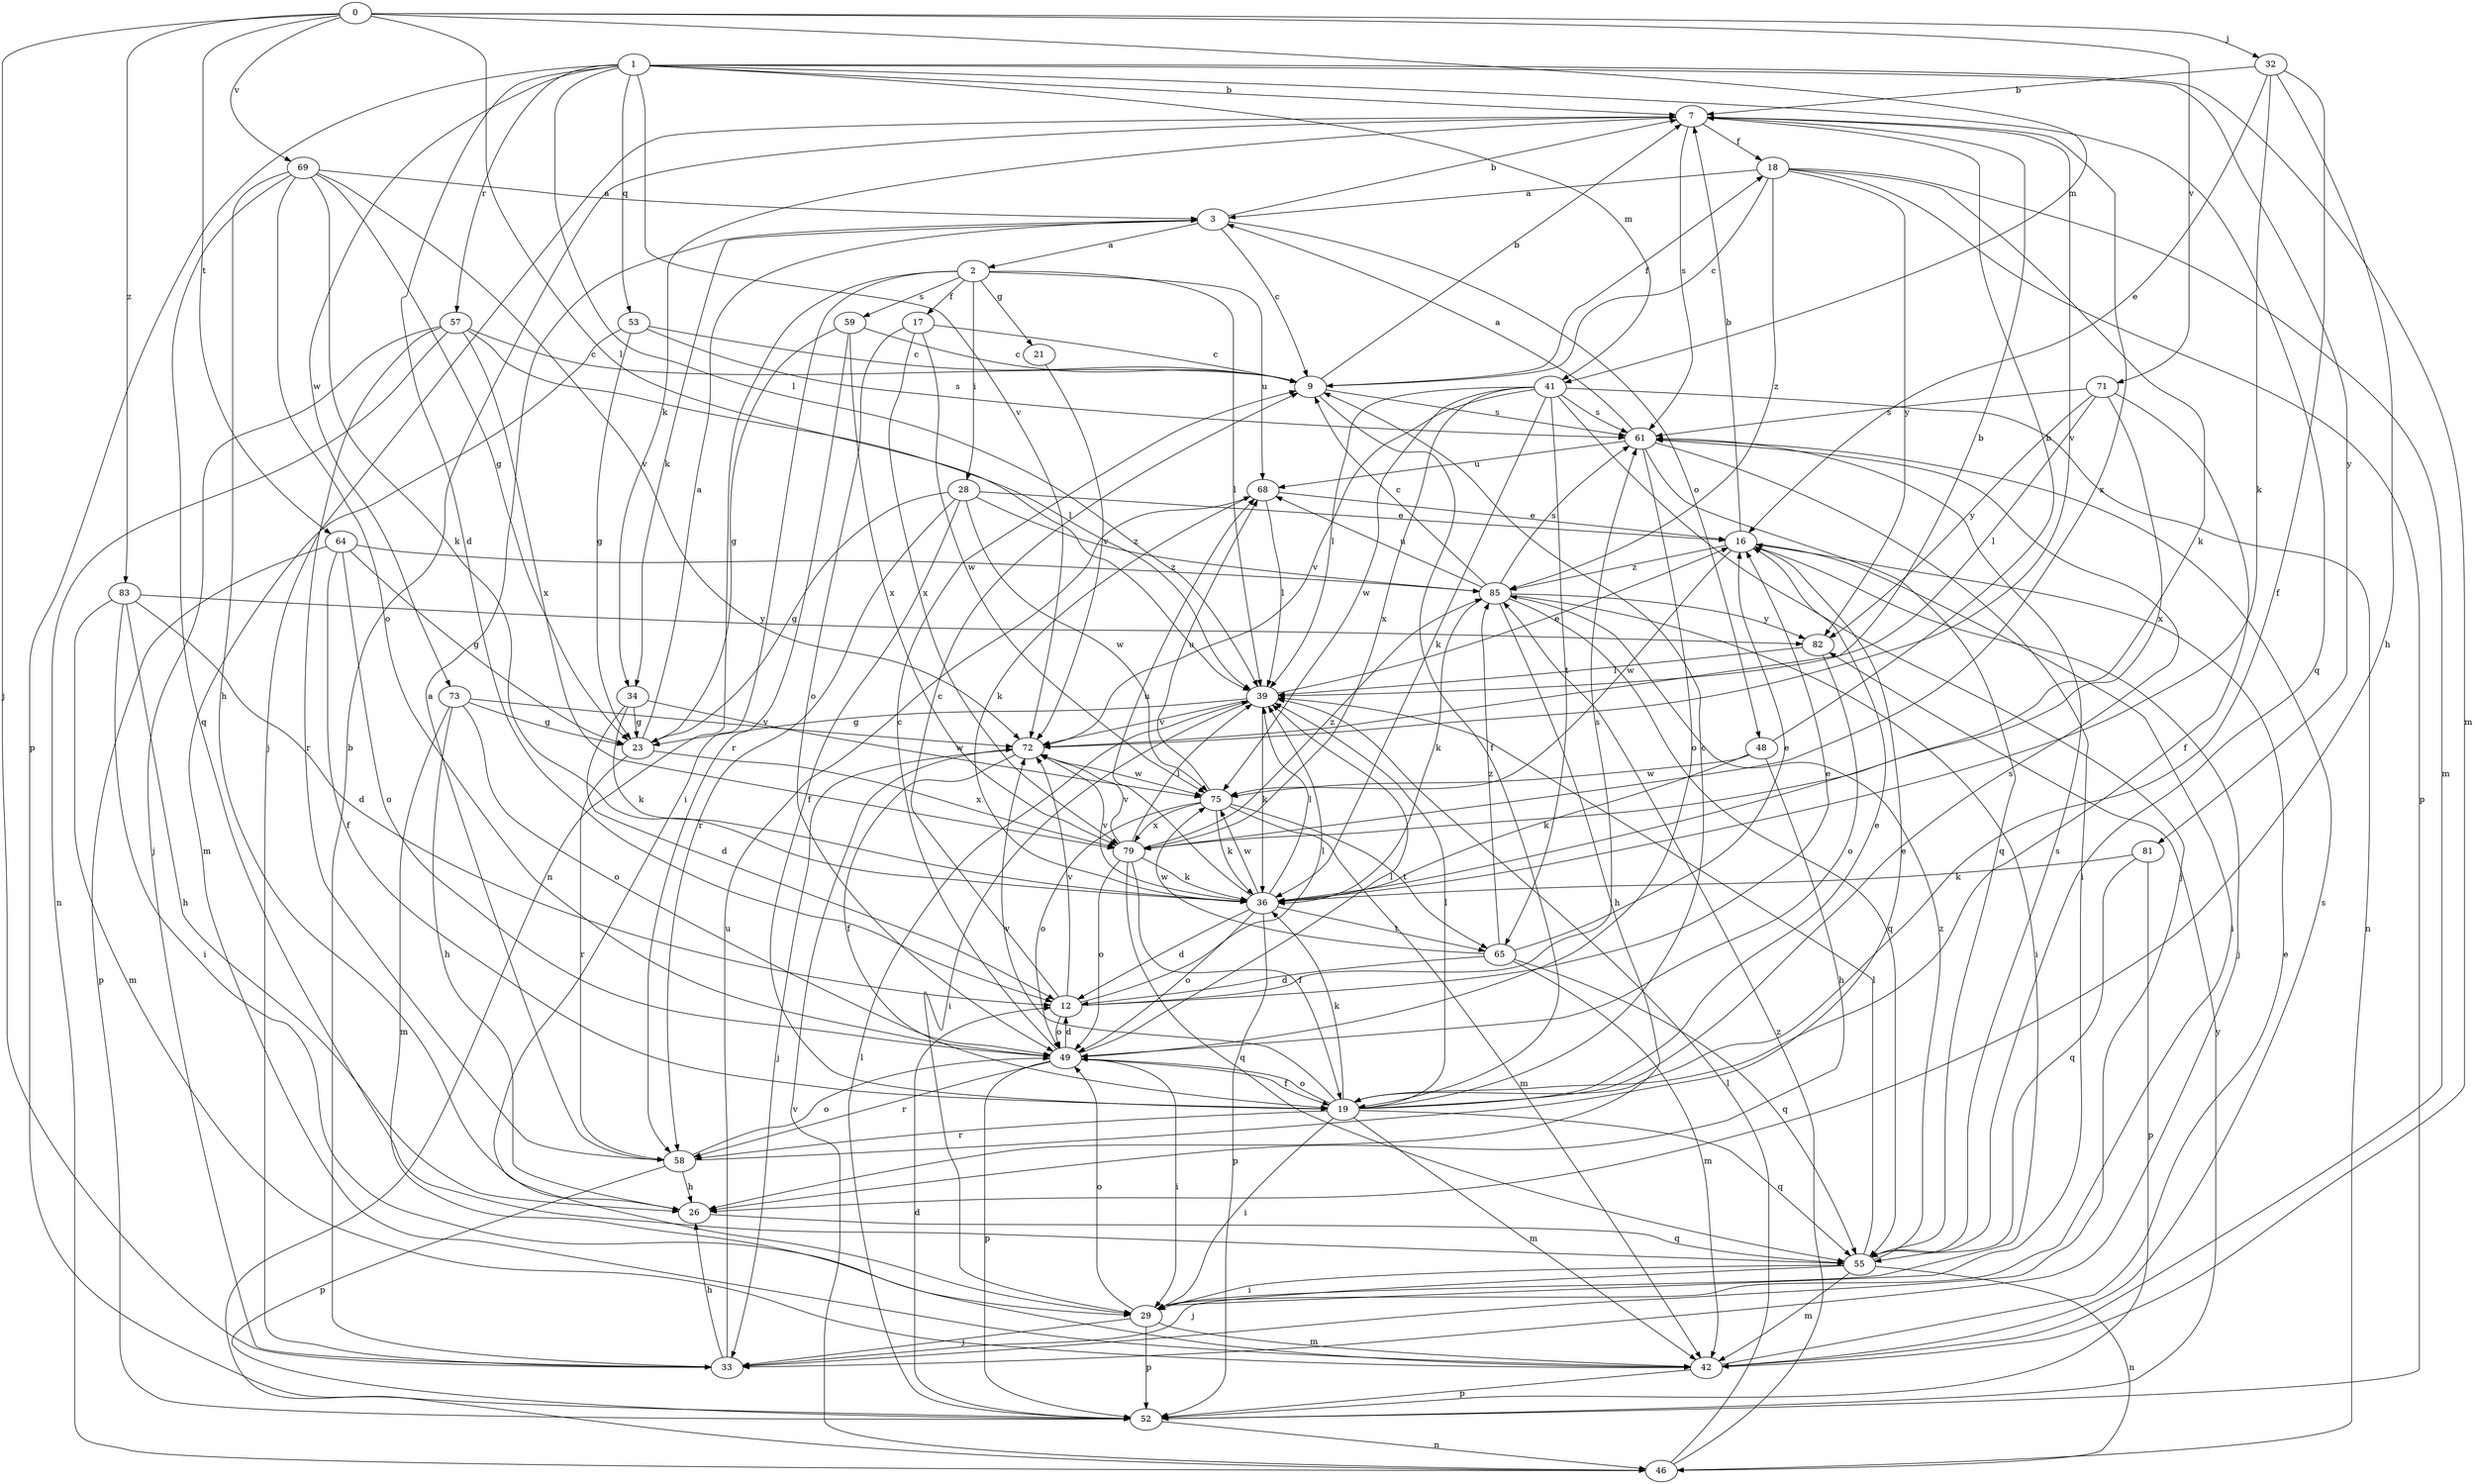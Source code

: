 strict digraph  {
0;
1;
2;
3;
7;
9;
12;
16;
17;
18;
19;
21;
23;
26;
28;
29;
32;
33;
34;
36;
39;
41;
42;
46;
48;
49;
52;
53;
55;
57;
58;
59;
61;
64;
65;
68;
69;
71;
72;
73;
75;
79;
81;
82;
83;
85;
0 -> 32  [label=j];
0 -> 33  [label=j];
0 -> 39  [label=l];
0 -> 41  [label=m];
0 -> 64  [label=t];
0 -> 69  [label=v];
0 -> 71  [label=v];
0 -> 83  [label=z];
1 -> 7  [label=b];
1 -> 12  [label=d];
1 -> 39  [label=l];
1 -> 41  [label=m];
1 -> 42  [label=m];
1 -> 52  [label=p];
1 -> 53  [label=q];
1 -> 55  [label=q];
1 -> 57  [label=r];
1 -> 72  [label=v];
1 -> 73  [label=w];
1 -> 81  [label=y];
2 -> 17  [label=f];
2 -> 21  [label=g];
2 -> 28  [label=i];
2 -> 29  [label=i];
2 -> 39  [label=l];
2 -> 46  [label=n];
2 -> 59  [label=s];
2 -> 68  [label=u];
3 -> 2  [label=a];
3 -> 7  [label=b];
3 -> 9  [label=c];
3 -> 34  [label=k];
3 -> 48  [label=o];
7 -> 18  [label=f];
7 -> 33  [label=j];
7 -> 34  [label=k];
7 -> 61  [label=s];
7 -> 72  [label=v];
7 -> 79  [label=x];
9 -> 7  [label=b];
9 -> 18  [label=f];
9 -> 19  [label=f];
9 -> 61  [label=s];
12 -> 9  [label=c];
12 -> 16  [label=e];
12 -> 39  [label=l];
12 -> 49  [label=o];
12 -> 61  [label=s];
12 -> 72  [label=v];
16 -> 7  [label=b];
16 -> 29  [label=i];
16 -> 33  [label=j];
16 -> 75  [label=w];
16 -> 85  [label=z];
17 -> 9  [label=c];
17 -> 49  [label=o];
17 -> 75  [label=w];
17 -> 79  [label=x];
18 -> 3  [label=a];
18 -> 9  [label=c];
18 -> 36  [label=k];
18 -> 42  [label=m];
18 -> 52  [label=p];
18 -> 82  [label=y];
18 -> 85  [label=z];
19 -> 9  [label=c];
19 -> 16  [label=e];
19 -> 29  [label=i];
19 -> 36  [label=k];
19 -> 39  [label=l];
19 -> 42  [label=m];
19 -> 49  [label=o];
19 -> 55  [label=q];
19 -> 58  [label=r];
19 -> 61  [label=s];
19 -> 72  [label=v];
21 -> 72  [label=v];
23 -> 3  [label=a];
23 -> 58  [label=r];
23 -> 79  [label=x];
26 -> 55  [label=q];
28 -> 16  [label=e];
28 -> 19  [label=f];
28 -> 23  [label=g];
28 -> 58  [label=r];
28 -> 75  [label=w];
28 -> 85  [label=z];
29 -> 33  [label=j];
29 -> 42  [label=m];
29 -> 49  [label=o];
29 -> 52  [label=p];
32 -> 7  [label=b];
32 -> 16  [label=e];
32 -> 19  [label=f];
32 -> 26  [label=h];
32 -> 36  [label=k];
33 -> 7  [label=b];
33 -> 26  [label=h];
33 -> 68  [label=u];
34 -> 12  [label=d];
34 -> 23  [label=g];
34 -> 36  [label=k];
34 -> 75  [label=w];
36 -> 12  [label=d];
36 -> 39  [label=l];
36 -> 49  [label=o];
36 -> 52  [label=p];
36 -> 65  [label=t];
36 -> 68  [label=u];
36 -> 72  [label=v];
36 -> 75  [label=w];
39 -> 16  [label=e];
39 -> 23  [label=g];
39 -> 29  [label=i];
39 -> 36  [label=k];
39 -> 72  [label=v];
41 -> 33  [label=j];
41 -> 36  [label=k];
41 -> 39  [label=l];
41 -> 46  [label=n];
41 -> 61  [label=s];
41 -> 65  [label=t];
41 -> 72  [label=v];
41 -> 75  [label=w];
41 -> 79  [label=x];
42 -> 16  [label=e];
42 -> 52  [label=p];
42 -> 61  [label=s];
46 -> 39  [label=l];
46 -> 72  [label=v];
46 -> 85  [label=z];
48 -> 7  [label=b];
48 -> 26  [label=h];
48 -> 36  [label=k];
48 -> 75  [label=w];
49 -> 9  [label=c];
49 -> 12  [label=d];
49 -> 19  [label=f];
49 -> 29  [label=i];
49 -> 39  [label=l];
49 -> 52  [label=p];
49 -> 58  [label=r];
52 -> 12  [label=d];
52 -> 39  [label=l];
52 -> 46  [label=n];
52 -> 82  [label=y];
53 -> 9  [label=c];
53 -> 23  [label=g];
53 -> 42  [label=m];
53 -> 61  [label=s];
55 -> 29  [label=i];
55 -> 33  [label=j];
55 -> 39  [label=l];
55 -> 42  [label=m];
55 -> 46  [label=n];
55 -> 61  [label=s];
55 -> 85  [label=z];
57 -> 9  [label=c];
57 -> 33  [label=j];
57 -> 39  [label=l];
57 -> 46  [label=n];
57 -> 58  [label=r];
57 -> 79  [label=x];
58 -> 3  [label=a];
58 -> 16  [label=e];
58 -> 26  [label=h];
58 -> 49  [label=o];
58 -> 52  [label=p];
59 -> 9  [label=c];
59 -> 23  [label=g];
59 -> 58  [label=r];
59 -> 79  [label=x];
61 -> 3  [label=a];
61 -> 29  [label=i];
61 -> 49  [label=o];
61 -> 55  [label=q];
61 -> 68  [label=u];
64 -> 19  [label=f];
64 -> 23  [label=g];
64 -> 49  [label=o];
64 -> 52  [label=p];
64 -> 85  [label=z];
65 -> 12  [label=d];
65 -> 16  [label=e];
65 -> 42  [label=m];
65 -> 55  [label=q];
65 -> 75  [label=w];
65 -> 85  [label=z];
68 -> 16  [label=e];
68 -> 36  [label=k];
68 -> 39  [label=l];
69 -> 3  [label=a];
69 -> 23  [label=g];
69 -> 26  [label=h];
69 -> 36  [label=k];
69 -> 49  [label=o];
69 -> 55  [label=q];
69 -> 72  [label=v];
71 -> 19  [label=f];
71 -> 39  [label=l];
71 -> 61  [label=s];
71 -> 79  [label=x];
71 -> 82  [label=y];
72 -> 7  [label=b];
72 -> 19  [label=f];
72 -> 33  [label=j];
72 -> 75  [label=w];
73 -> 23  [label=g];
73 -> 26  [label=h];
73 -> 42  [label=m];
73 -> 49  [label=o];
73 -> 72  [label=v];
75 -> 36  [label=k];
75 -> 42  [label=m];
75 -> 49  [label=o];
75 -> 65  [label=t];
75 -> 68  [label=u];
75 -> 79  [label=x];
79 -> 19  [label=f];
79 -> 36  [label=k];
79 -> 39  [label=l];
79 -> 49  [label=o];
79 -> 55  [label=q];
79 -> 72  [label=v];
79 -> 85  [label=z];
81 -> 36  [label=k];
81 -> 52  [label=p];
81 -> 55  [label=q];
82 -> 39  [label=l];
82 -> 49  [label=o];
83 -> 12  [label=d];
83 -> 26  [label=h];
83 -> 29  [label=i];
83 -> 42  [label=m];
83 -> 82  [label=y];
85 -> 9  [label=c];
85 -> 26  [label=h];
85 -> 29  [label=i];
85 -> 36  [label=k];
85 -> 55  [label=q];
85 -> 61  [label=s];
85 -> 68  [label=u];
85 -> 82  [label=y];
}
